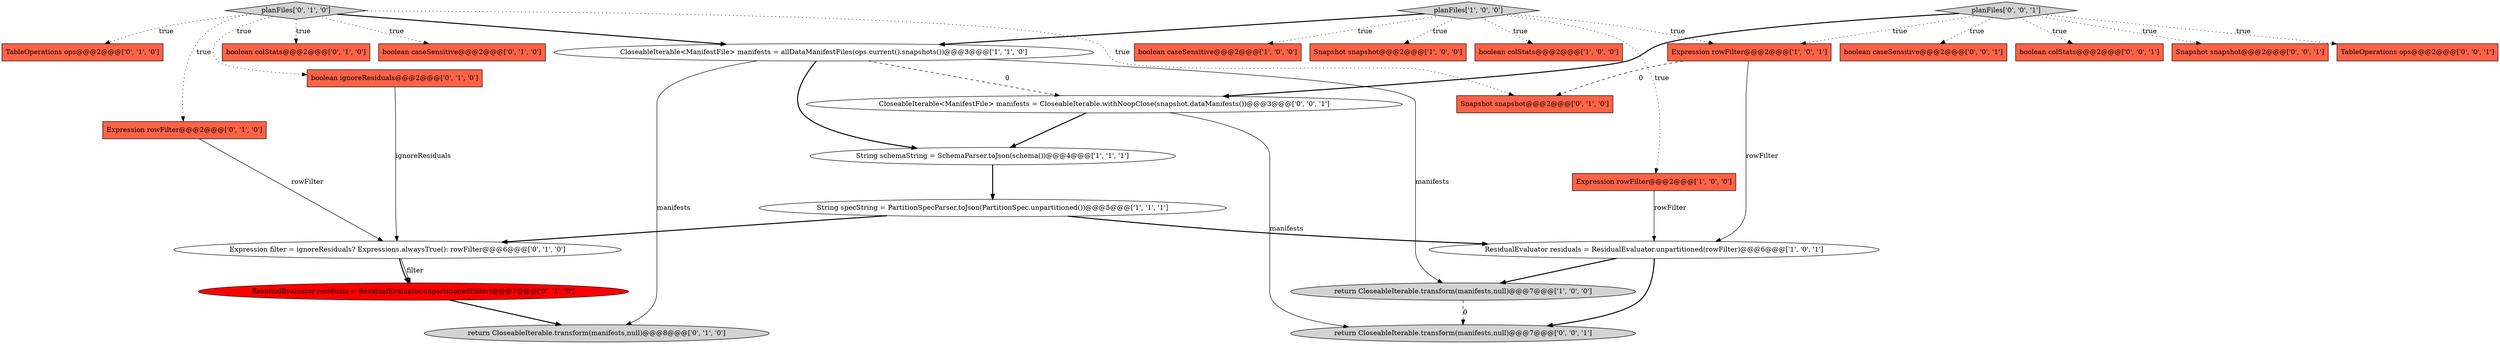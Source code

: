 digraph {
7 [style = filled, label = "CloseableIterable<ManifestFile> manifests = allDataManifestFiles(ops.current().snapshots())@@@3@@@['1', '1', '0']", fillcolor = white, shape = ellipse image = "AAA0AAABBB1BBB"];
11 [style = filled, label = "boolean ignoreResiduals@@@2@@@['0', '1', '0']", fillcolor = tomato, shape = box image = "AAA0AAABBB2BBB"];
8 [style = filled, label = "return CloseableIterable.transform(manifests,null)@@@7@@@['1', '0', '0']", fillcolor = lightgray, shape = ellipse image = "AAA0AAABBB1BBB"];
24 [style = filled, label = "planFiles['0', '0', '1']", fillcolor = lightgray, shape = diamond image = "AAA0AAABBB3BBB"];
5 [style = filled, label = "boolean caseSensitive@@@2@@@['1', '0', '0']", fillcolor = tomato, shape = box image = "AAA0AAABBB1BBB"];
22 [style = filled, label = "CloseableIterable<ManifestFile> manifests = CloseableIterable.withNoopClose(snapshot.dataManifests())@@@3@@@['0', '0', '1']", fillcolor = white, shape = ellipse image = "AAA0AAABBB3BBB"];
16 [style = filled, label = "planFiles['0', '1', '0']", fillcolor = lightgray, shape = diamond image = "AAA0AAABBB2BBB"];
15 [style = filled, label = "Expression rowFilter@@@2@@@['0', '1', '0']", fillcolor = tomato, shape = box image = "AAA0AAABBB2BBB"];
2 [style = filled, label = "Expression rowFilter@@@2@@@['1', '0', '0']", fillcolor = tomato, shape = box image = "AAA0AAABBB1BBB"];
21 [style = filled, label = "boolean caseSensitive@@@2@@@['0', '0', '1']", fillcolor = tomato, shape = box image = "AAA0AAABBB3BBB"];
12 [style = filled, label = "boolean colStats@@@2@@@['0', '1', '0']", fillcolor = tomato, shape = box image = "AAA0AAABBB2BBB"];
23 [style = filled, label = "boolean colStats@@@2@@@['0', '0', '1']", fillcolor = tomato, shape = box image = "AAA0AAABBB3BBB"];
19 [style = filled, label = "ResidualEvaluator residuals = ResidualEvaluator.unpartitioned(filter)@@@7@@@['0', '1', '0']", fillcolor = red, shape = ellipse image = "AAA1AAABBB2BBB"];
27 [style = filled, label = "return CloseableIterable.transform(manifests,null)@@@7@@@['0', '0', '1']", fillcolor = lightgray, shape = ellipse image = "AAA0AAABBB3BBB"];
18 [style = filled, label = "return CloseableIterable.transform(manifests,null)@@@8@@@['0', '1', '0']", fillcolor = lightgray, shape = ellipse image = "AAA0AAABBB2BBB"];
20 [style = filled, label = "Expression filter = ignoreResiduals? Expressions.alwaysTrue(): rowFilter@@@6@@@['0', '1', '0']", fillcolor = white, shape = ellipse image = "AAA0AAABBB2BBB"];
0 [style = filled, label = "ResidualEvaluator residuals = ResidualEvaluator.unpartitioned(rowFilter)@@@6@@@['1', '0', '1']", fillcolor = white, shape = ellipse image = "AAA0AAABBB1BBB"];
9 [style = filled, label = "planFiles['1', '0', '0']", fillcolor = lightgray, shape = diamond image = "AAA0AAABBB1BBB"];
13 [style = filled, label = "boolean caseSensitive@@@2@@@['0', '1', '0']", fillcolor = tomato, shape = box image = "AAA0AAABBB2BBB"];
10 [style = filled, label = "Expression rowFilter@@@2@@@['1', '0', '1']", fillcolor = tomato, shape = box image = "AAA0AAABBB1BBB"];
26 [style = filled, label = "Snapshot snapshot@@@2@@@['0', '0', '1']", fillcolor = tomato, shape = box image = "AAA0AAABBB3BBB"];
3 [style = filled, label = "Snapshot snapshot@@@2@@@['1', '0', '0']", fillcolor = tomato, shape = box image = "AAA0AAABBB1BBB"];
14 [style = filled, label = "TableOperations ops@@@2@@@['0', '1', '0']", fillcolor = tomato, shape = box image = "AAA0AAABBB2BBB"];
6 [style = filled, label = "String specString = PartitionSpecParser.toJson(PartitionSpec.unpartitioned())@@@5@@@['1', '1', '1']", fillcolor = white, shape = ellipse image = "AAA0AAABBB1BBB"];
17 [style = filled, label = "Snapshot snapshot@@@2@@@['0', '1', '0']", fillcolor = tomato, shape = box image = "AAA1AAABBB2BBB"];
1 [style = filled, label = "String schemaString = SchemaParser.toJson(schema())@@@4@@@['1', '1', '1']", fillcolor = white, shape = ellipse image = "AAA0AAABBB1BBB"];
4 [style = filled, label = "boolean colStats@@@2@@@['1', '0', '0']", fillcolor = tomato, shape = box image = "AAA0AAABBB1BBB"];
25 [style = filled, label = "TableOperations ops@@@2@@@['0', '0', '1']", fillcolor = tomato, shape = box image = "AAA0AAABBB3BBB"];
7->18 [style = solid, label="manifests"];
10->0 [style = solid, label="rowFilter"];
19->18 [style = bold, label=""];
7->1 [style = bold, label=""];
16->12 [style = dotted, label="true"];
20->19 [style = solid, label="filter"];
16->13 [style = dotted, label="true"];
24->25 [style = dotted, label="true"];
0->27 [style = bold, label=""];
16->17 [style = dotted, label="true"];
15->20 [style = solid, label="rowFilter"];
16->7 [style = bold, label=""];
6->0 [style = bold, label=""];
9->7 [style = bold, label=""];
24->22 [style = bold, label=""];
2->0 [style = solid, label="rowFilter"];
7->8 [style = solid, label="manifests"];
6->20 [style = bold, label=""];
24->10 [style = dotted, label="true"];
1->6 [style = bold, label=""];
24->23 [style = dotted, label="true"];
24->26 [style = dotted, label="true"];
9->2 [style = dotted, label="true"];
11->20 [style = solid, label="ignoreResiduals"];
16->14 [style = dotted, label="true"];
0->8 [style = bold, label=""];
10->17 [style = dashed, label="0"];
9->4 [style = dotted, label="true"];
8->27 [style = dashed, label="0"];
22->1 [style = bold, label=""];
20->19 [style = bold, label=""];
9->10 [style = dotted, label="true"];
16->11 [style = dotted, label="true"];
24->21 [style = dotted, label="true"];
22->27 [style = solid, label="manifests"];
7->22 [style = dashed, label="0"];
9->3 [style = dotted, label="true"];
16->15 [style = dotted, label="true"];
9->5 [style = dotted, label="true"];
}
